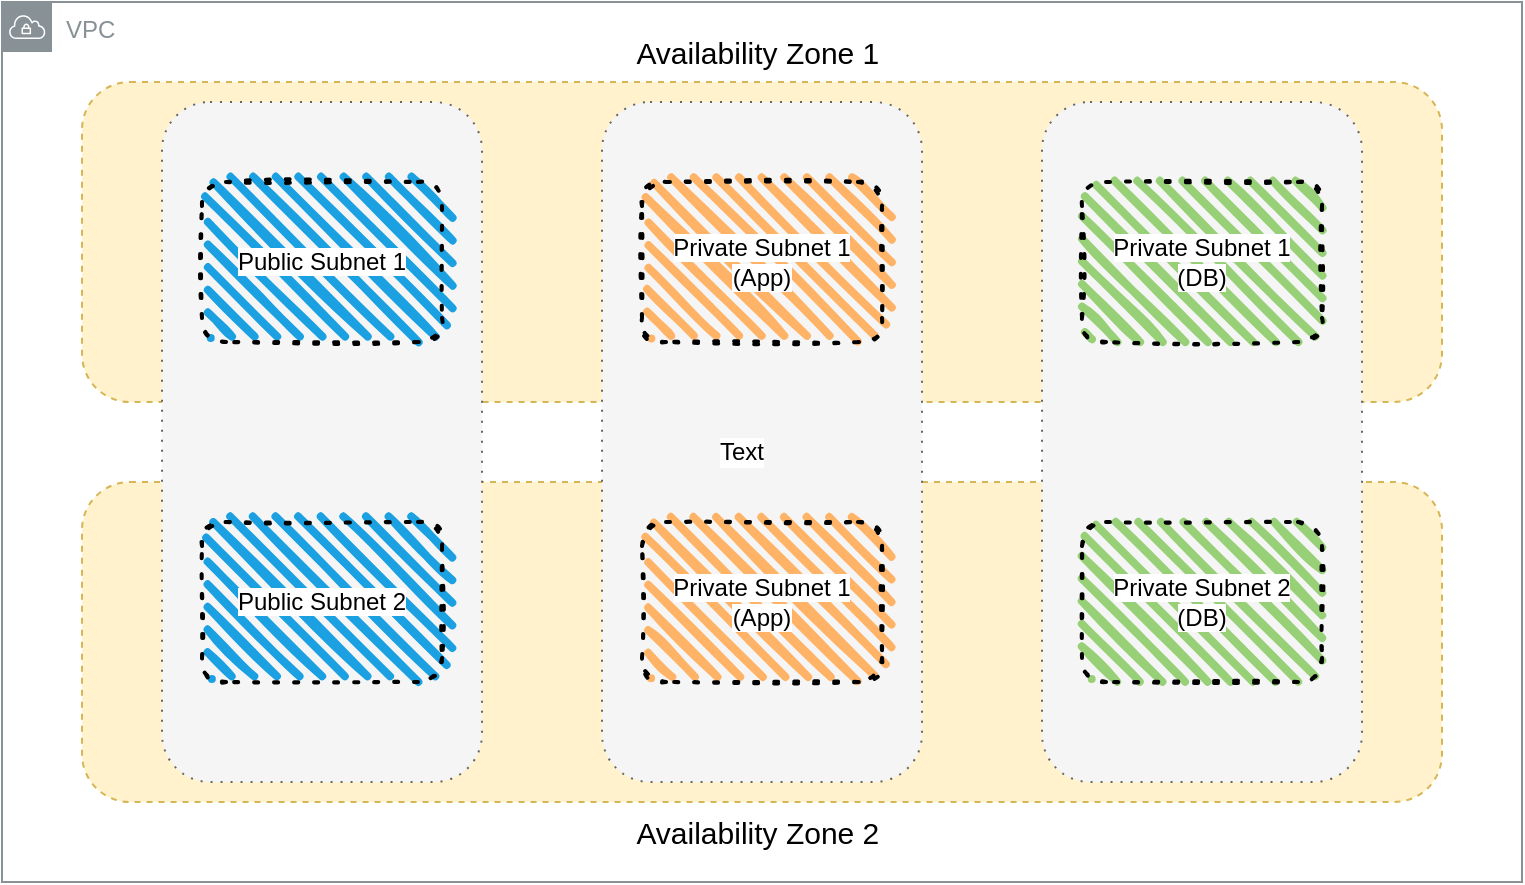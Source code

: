<mxfile version="16.4.11" type="github">
  <diagram id="IzafgBuDMXGADewegFQN" name="Page-1">
    <mxGraphModel dx="946" dy="507" grid="1" gridSize="10" guides="1" tooltips="1" connect="1" arrows="1" fold="1" page="1" pageScale="1" pageWidth="827" pageHeight="1169" math="0" shadow="0">
      <root>
        <mxCell id="0" />
        <mxCell id="1" parent="0" />
        <mxCell id="IROE_s44y8OKHttLXpRJ-1" value="VPC" style="sketch=0;outlineConnect=0;gradientColor=none;html=1;whiteSpace=wrap;fontSize=12;fontStyle=0;shape=mxgraph.aws4.group;grIcon=mxgraph.aws4.group_vpc;strokeColor=#879196;fillColor=none;verticalAlign=top;align=left;spacingLeft=30;fontColor=#879196;dashed=0;" vertex="1" parent="1">
          <mxGeometry x="40" y="80" width="760" height="440" as="geometry" />
        </mxCell>
        <mxCell id="IROE_s44y8OKHttLXpRJ-3" value="" style="rounded=1;whiteSpace=wrap;html=1;fillColor=#fff2cc;dashed=1;strokeColor=#d6b656;" vertex="1" parent="1">
          <mxGeometry x="80" y="120" width="680" height="160" as="geometry" />
        </mxCell>
        <mxCell id="IROE_s44y8OKHttLXpRJ-4" value="" style="rounded=1;whiteSpace=wrap;html=1;fillColor=#fff2cc;dashed=1;strokeColor=#d6b656;" vertex="1" parent="1">
          <mxGeometry x="80" y="320" width="680" height="160" as="geometry" />
        </mxCell>
        <mxCell id="IROE_s44y8OKHttLXpRJ-5" value="" style="rounded=1;whiteSpace=wrap;html=1;dashed=1;fillColor=#f5f5f5;dashPattern=1 4;fontColor=#333333;strokeColor=#666666;" vertex="1" parent="1">
          <mxGeometry x="120" y="130" width="160" height="340" as="geometry" />
        </mxCell>
        <mxCell id="IROE_s44y8OKHttLXpRJ-6" value="" style="rounded=1;whiteSpace=wrap;html=1;dashed=1;fillColor=#f5f5f5;dashPattern=1 4;fontColor=#333333;strokeColor=#666666;" vertex="1" parent="1">
          <mxGeometry x="340" y="130" width="160" height="340" as="geometry" />
        </mxCell>
        <mxCell id="IROE_s44y8OKHttLXpRJ-7" value="" style="rounded=1;whiteSpace=wrap;html=1;dashed=1;fillColor=#f5f5f5;dashPattern=1 4;fontColor=#333333;strokeColor=#666666;" vertex="1" parent="1">
          <mxGeometry x="560" y="130" width="160" height="340" as="geometry" />
        </mxCell>
        <mxCell id="IROE_s44y8OKHttLXpRJ-9" value="&lt;span style=&quot;background-color: rgb(255 , 255 , 255)&quot;&gt;Public Subnet 1&lt;/span&gt;" style="rounded=1;whiteSpace=wrap;html=1;strokeWidth=2;fillWeight=4;hachureGap=8;hachureAngle=45;fillColor=#1ba1e2;sketch=1;dashed=1;dashPattern=1 4;" vertex="1" parent="1">
          <mxGeometry x="140" y="170" width="120" height="80" as="geometry" />
        </mxCell>
        <mxCell id="IROE_s44y8OKHttLXpRJ-10" value="&lt;span style=&quot;background-color: rgb(255 , 255 , 255)&quot;&gt;Public Subnet 2&lt;/span&gt;" style="rounded=1;whiteSpace=wrap;html=1;strokeWidth=2;fillWeight=4;hachureGap=8;hachureAngle=45;fillColor=#1ba1e2;sketch=1;dashed=1;dashPattern=1 4;" vertex="1" parent="1">
          <mxGeometry x="140" y="340" width="120" height="80" as="geometry" />
        </mxCell>
        <mxCell id="IROE_s44y8OKHttLXpRJ-11" value="&lt;span style=&quot;background-color: rgb(255 , 255 , 255)&quot;&gt;Private Subnet 1&lt;br&gt;(App)&lt;br&gt;&lt;/span&gt;" style="rounded=1;whiteSpace=wrap;html=1;strokeWidth=2;fillWeight=4;hachureGap=8;hachureAngle=45;fillColor=#FFB366;sketch=1;dashed=1;dashPattern=1 4;" vertex="1" parent="1">
          <mxGeometry x="360" y="170" width="120" height="80" as="geometry" />
        </mxCell>
        <mxCell id="IROE_s44y8OKHttLXpRJ-12" value="&lt;span style=&quot;background-color: rgb(255 , 255 , 255)&quot;&gt;Private Subnet 1&lt;/span&gt;&lt;br&gt;&lt;span style=&quot;background-color: rgb(255 , 255 , 255)&quot;&gt;(App)&lt;/span&gt;" style="rounded=1;whiteSpace=wrap;html=1;strokeWidth=2;fillWeight=4;hachureGap=8;hachureAngle=45;fillColor=#FFB366;sketch=1;dashed=1;dashPattern=1 4;" vertex="1" parent="1">
          <mxGeometry x="360" y="340" width="120" height="80" as="geometry" />
        </mxCell>
        <mxCell id="IROE_s44y8OKHttLXpRJ-13" value="&lt;span style=&quot;background-color: rgb(255 , 255 , 255)&quot;&gt;Private Subnet 1&lt;br&gt;(DB)&lt;br&gt;&lt;/span&gt;" style="rounded=1;whiteSpace=wrap;html=1;strokeWidth=2;fillWeight=4;hachureGap=8;hachureAngle=45;fillColor=#97D077;sketch=1;dashed=1;dashPattern=1 4;" vertex="1" parent="1">
          <mxGeometry x="580" y="170" width="120" height="80" as="geometry" />
        </mxCell>
        <mxCell id="IROE_s44y8OKHttLXpRJ-14" value="&lt;span style=&quot;background-color: rgb(255 , 255 , 255)&quot;&gt;Private Subnet 2&lt;br&gt;(DB)&lt;br&gt;&lt;/span&gt;" style="rounded=1;whiteSpace=wrap;html=1;strokeWidth=2;fillWeight=4;hachureGap=8;hachureAngle=45;fillColor=#97D077;sketch=1;dashed=1;dashPattern=1 4;" vertex="1" parent="1">
          <mxGeometry x="580" y="340" width="120" height="80" as="geometry" />
        </mxCell>
        <mxCell id="IROE_s44y8OKHttLXpRJ-15" value="Text" style="text;html=1;strokeColor=none;fillColor=none;align=center;verticalAlign=middle;whiteSpace=wrap;rounded=0;dashed=1;dashPattern=1 4;labelBackgroundColor=#FFFFFF;" vertex="1" parent="1">
          <mxGeometry x="380" y="290" width="60" height="30" as="geometry" />
        </mxCell>
        <mxCell id="IROE_s44y8OKHttLXpRJ-16" value="&lt;font style=&quot;font-size: 15px&quot;&gt;Availability Zone 1&amp;nbsp;&lt;/font&gt;" style="text;html=1;strokeColor=none;fillColor=none;align=center;verticalAlign=middle;whiteSpace=wrap;rounded=0;dashed=1;dashPattern=1 4;labelBackgroundColor=#FFFFFF;" vertex="1" parent="1">
          <mxGeometry x="325" y="90" width="190" height="30" as="geometry" />
        </mxCell>
        <mxCell id="IROE_s44y8OKHttLXpRJ-17" value="&lt;font style=&quot;font-size: 15px&quot;&gt;Availability Zone 2&amp;nbsp;&lt;/font&gt;" style="text;html=1;strokeColor=none;fillColor=none;align=center;verticalAlign=middle;whiteSpace=wrap;rounded=0;dashed=1;dashPattern=1 4;labelBackgroundColor=#FFFFFF;" vertex="1" parent="1">
          <mxGeometry x="325" y="480" width="190" height="30" as="geometry" />
        </mxCell>
      </root>
    </mxGraphModel>
  </diagram>
</mxfile>
